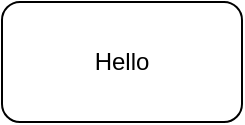 <mxfile version="13.6.2" type="github">
  <diagram id="beYP5E1EnLYhxcVCunWA" name="Page-1">
    <mxGraphModel dx="1186" dy="691" grid="1" gridSize="10" guides="1" tooltips="1" connect="1" arrows="1" fold="1" page="1" pageScale="1" pageWidth="827" pageHeight="1169" math="0" shadow="0">
      <root>
        <mxCell id="0" />
        <mxCell id="1" parent="0" />
        <mxCell id="Z4HMrElI60wKUEafIMvI-1" value="Hello" style="rounded=1;whiteSpace=wrap;html=1;" vertex="1" parent="1">
          <mxGeometry x="350" y="290" width="120" height="60" as="geometry" />
        </mxCell>
      </root>
    </mxGraphModel>
  </diagram>
</mxfile>

